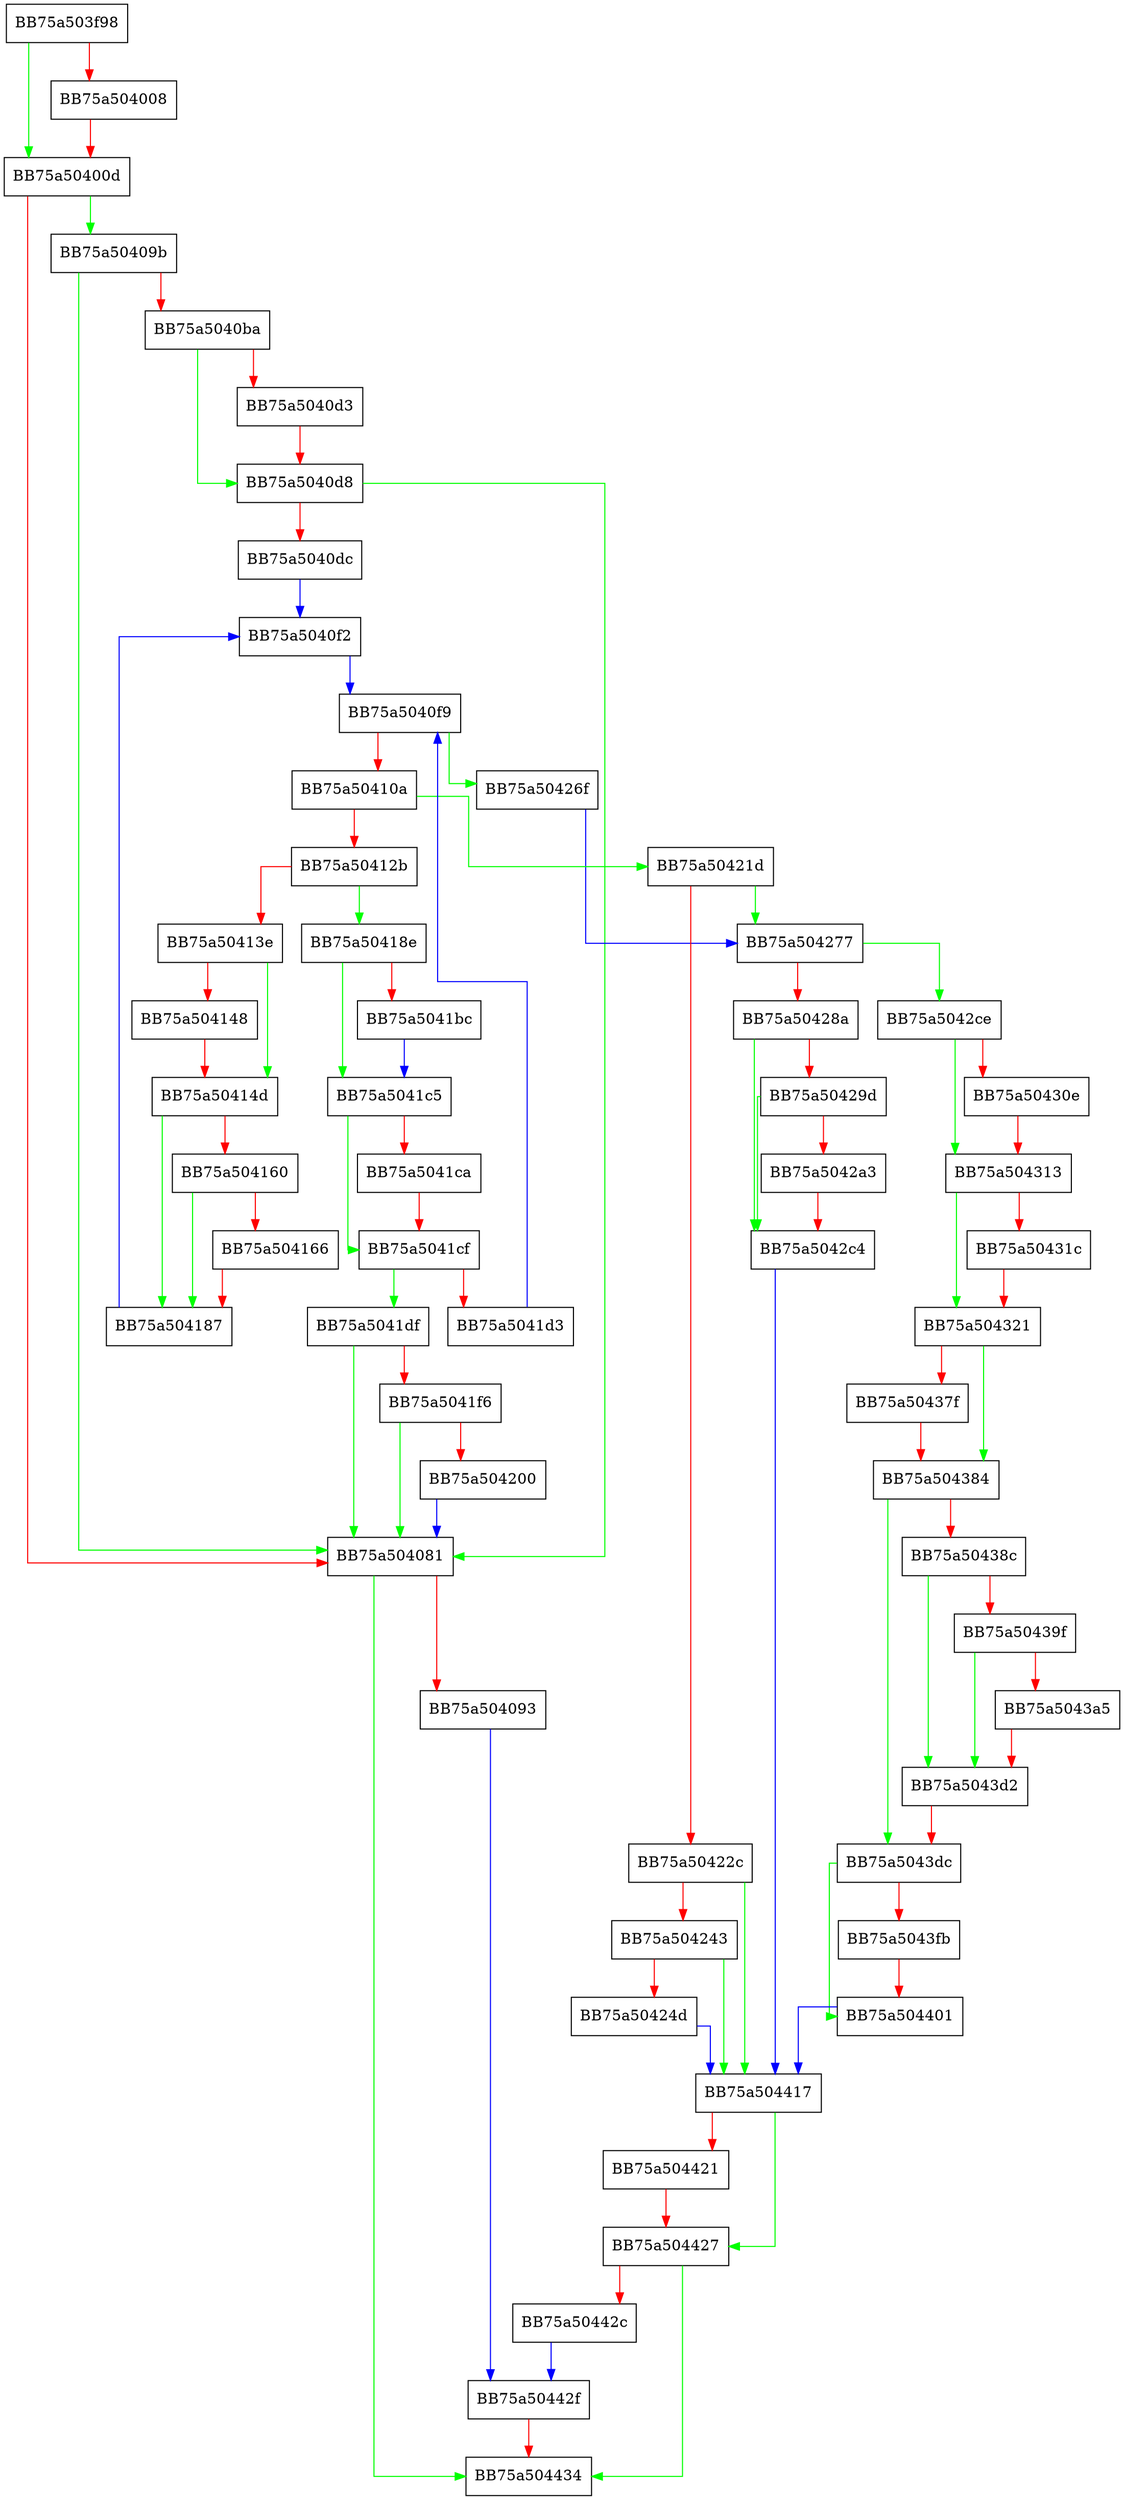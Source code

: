 digraph GetContainerData {
  node [shape="box"];
  graph [splines=ortho];
  BB75a503f98 -> BB75a50400d [color="green"];
  BB75a503f98 -> BB75a504008 [color="red"];
  BB75a504008 -> BB75a50400d [color="red"];
  BB75a50400d -> BB75a50409b [color="green"];
  BB75a50400d -> BB75a504081 [color="red"];
  BB75a504081 -> BB75a504434 [color="green"];
  BB75a504081 -> BB75a504093 [color="red"];
  BB75a504093 -> BB75a50442f [color="blue"];
  BB75a50409b -> BB75a504081 [color="green"];
  BB75a50409b -> BB75a5040ba [color="red"];
  BB75a5040ba -> BB75a5040d8 [color="green"];
  BB75a5040ba -> BB75a5040d3 [color="red"];
  BB75a5040d3 -> BB75a5040d8 [color="red"];
  BB75a5040d8 -> BB75a504081 [color="green"];
  BB75a5040d8 -> BB75a5040dc [color="red"];
  BB75a5040dc -> BB75a5040f2 [color="blue"];
  BB75a5040f2 -> BB75a5040f9 [color="blue"];
  BB75a5040f9 -> BB75a50426f [color="green"];
  BB75a5040f9 -> BB75a50410a [color="red"];
  BB75a50410a -> BB75a50421d [color="green"];
  BB75a50410a -> BB75a50412b [color="red"];
  BB75a50412b -> BB75a50418e [color="green"];
  BB75a50412b -> BB75a50413e [color="red"];
  BB75a50413e -> BB75a50414d [color="green"];
  BB75a50413e -> BB75a504148 [color="red"];
  BB75a504148 -> BB75a50414d [color="red"];
  BB75a50414d -> BB75a504187 [color="green"];
  BB75a50414d -> BB75a504160 [color="red"];
  BB75a504160 -> BB75a504187 [color="green"];
  BB75a504160 -> BB75a504166 [color="red"];
  BB75a504166 -> BB75a504187 [color="red"];
  BB75a504187 -> BB75a5040f2 [color="blue"];
  BB75a50418e -> BB75a5041c5 [color="green"];
  BB75a50418e -> BB75a5041bc [color="red"];
  BB75a5041bc -> BB75a5041c5 [color="blue"];
  BB75a5041c5 -> BB75a5041cf [color="green"];
  BB75a5041c5 -> BB75a5041ca [color="red"];
  BB75a5041ca -> BB75a5041cf [color="red"];
  BB75a5041cf -> BB75a5041df [color="green"];
  BB75a5041cf -> BB75a5041d3 [color="red"];
  BB75a5041d3 -> BB75a5040f9 [color="blue"];
  BB75a5041df -> BB75a504081 [color="green"];
  BB75a5041df -> BB75a5041f6 [color="red"];
  BB75a5041f6 -> BB75a504081 [color="green"];
  BB75a5041f6 -> BB75a504200 [color="red"];
  BB75a504200 -> BB75a504081 [color="blue"];
  BB75a50421d -> BB75a504277 [color="green"];
  BB75a50421d -> BB75a50422c [color="red"];
  BB75a50422c -> BB75a504417 [color="green"];
  BB75a50422c -> BB75a504243 [color="red"];
  BB75a504243 -> BB75a504417 [color="green"];
  BB75a504243 -> BB75a50424d [color="red"];
  BB75a50424d -> BB75a504417 [color="blue"];
  BB75a50426f -> BB75a504277 [color="blue"];
  BB75a504277 -> BB75a5042ce [color="green"];
  BB75a504277 -> BB75a50428a [color="red"];
  BB75a50428a -> BB75a5042c4 [color="green"];
  BB75a50428a -> BB75a50429d [color="red"];
  BB75a50429d -> BB75a5042c4 [color="green"];
  BB75a50429d -> BB75a5042a3 [color="red"];
  BB75a5042a3 -> BB75a5042c4 [color="red"];
  BB75a5042c4 -> BB75a504417 [color="blue"];
  BB75a5042ce -> BB75a504313 [color="green"];
  BB75a5042ce -> BB75a50430e [color="red"];
  BB75a50430e -> BB75a504313 [color="red"];
  BB75a504313 -> BB75a504321 [color="green"];
  BB75a504313 -> BB75a50431c [color="red"];
  BB75a50431c -> BB75a504321 [color="red"];
  BB75a504321 -> BB75a504384 [color="green"];
  BB75a504321 -> BB75a50437f [color="red"];
  BB75a50437f -> BB75a504384 [color="red"];
  BB75a504384 -> BB75a5043dc [color="green"];
  BB75a504384 -> BB75a50438c [color="red"];
  BB75a50438c -> BB75a5043d2 [color="green"];
  BB75a50438c -> BB75a50439f [color="red"];
  BB75a50439f -> BB75a5043d2 [color="green"];
  BB75a50439f -> BB75a5043a5 [color="red"];
  BB75a5043a5 -> BB75a5043d2 [color="red"];
  BB75a5043d2 -> BB75a5043dc [color="red"];
  BB75a5043dc -> BB75a504401 [color="green"];
  BB75a5043dc -> BB75a5043fb [color="red"];
  BB75a5043fb -> BB75a504401 [color="red"];
  BB75a504401 -> BB75a504417 [color="blue"];
  BB75a504417 -> BB75a504427 [color="green"];
  BB75a504417 -> BB75a504421 [color="red"];
  BB75a504421 -> BB75a504427 [color="red"];
  BB75a504427 -> BB75a504434 [color="green"];
  BB75a504427 -> BB75a50442c [color="red"];
  BB75a50442c -> BB75a50442f [color="blue"];
  BB75a50442f -> BB75a504434 [color="red"];
}